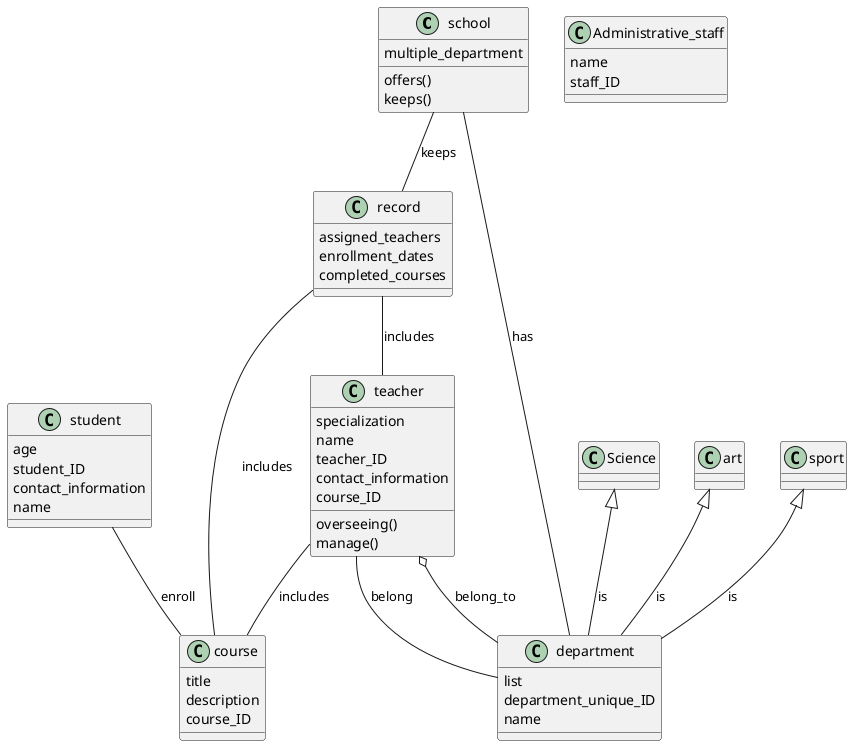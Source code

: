 @startuml
class school {
  multiple_department
  offers()
  keeps()
}

class Science {
}

class art {
}

class sport {
}

class student {
  age
  student_ID
  contact_information
  name
}

class course {
  title
  description
  course_ID
}

class teacher {
  specialization
  name
  teacher_ID
  contact_information
  course_ID
  overseeing()
  manage()
}

class record {
  assigned_teachers
  enrollment_dates
  completed_courses
}

class department {
  list
  department_unique_ID
  name
}

class Administrative_staff {
  name
  staff_ID
}

school -- department : has
Science <|-- department : is
art <|-- department : is
sport <|-- department : is
student -- course : enroll
teacher -- course : includes
teacher -- department : belong
school -- record : keeps
record -- course : includes
record -- teacher : includes
teacher o-- department : belong_to
@enduml